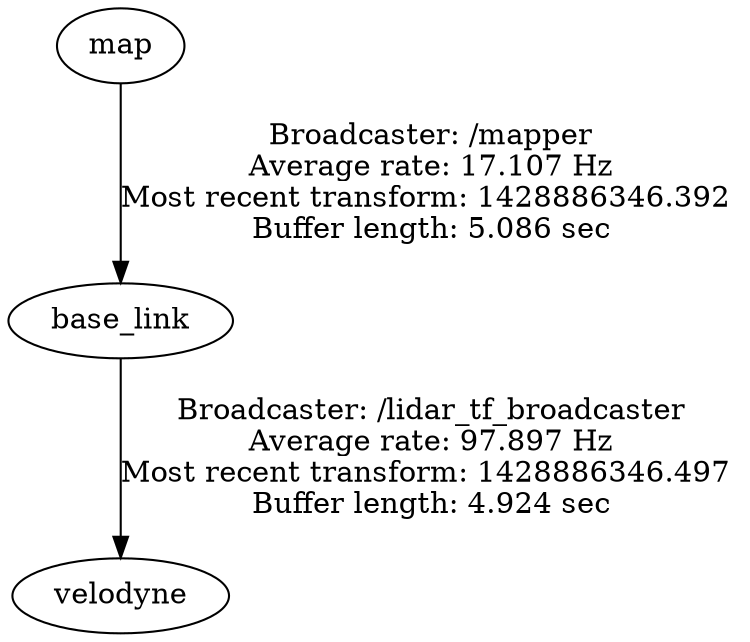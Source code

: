 digraph G {
"base_link" -> "velodyne"[label="Broadcaster: /lidar_tf_broadcaster\nAverage rate: 97.897 Hz\nMost recent transform: 1428886346.497 \nBuffer length: 4.924 sec\n"];
"map" -> "base_link"[label="Broadcaster: /mapper\nAverage rate: 17.107 Hz\nMost recent transform: 1428886346.392 \nBuffer length: 5.086 sec\n"];
}
